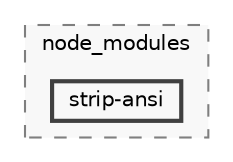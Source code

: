 digraph "backend/node_modules/strip-ansi"
{
 // LATEX_PDF_SIZE
  bgcolor="transparent";
  edge [fontname=Helvetica,fontsize=10,labelfontname=Helvetica,labelfontsize=10];
  node [fontname=Helvetica,fontsize=10,shape=box,height=0.2,width=0.4];
  compound=true
  subgraph clusterdir_86dbea9de526ba50b112ba867d8b4b1f {
    graph [ bgcolor="#f8f8f8", pencolor="grey50", label="node_modules", fontname=Helvetica,fontsize=10 style="filled,dashed", URL="dir_86dbea9de526ba50b112ba867d8b4b1f.html",tooltip=""]
  dir_9c3d09c8c9f08507dfa7cacb617fa15c [label="strip-ansi", fillcolor="#f8f8f8", color="grey25", style="filled,bold", URL="dir_9c3d09c8c9f08507dfa7cacb617fa15c.html",tooltip=""];
  }
}
